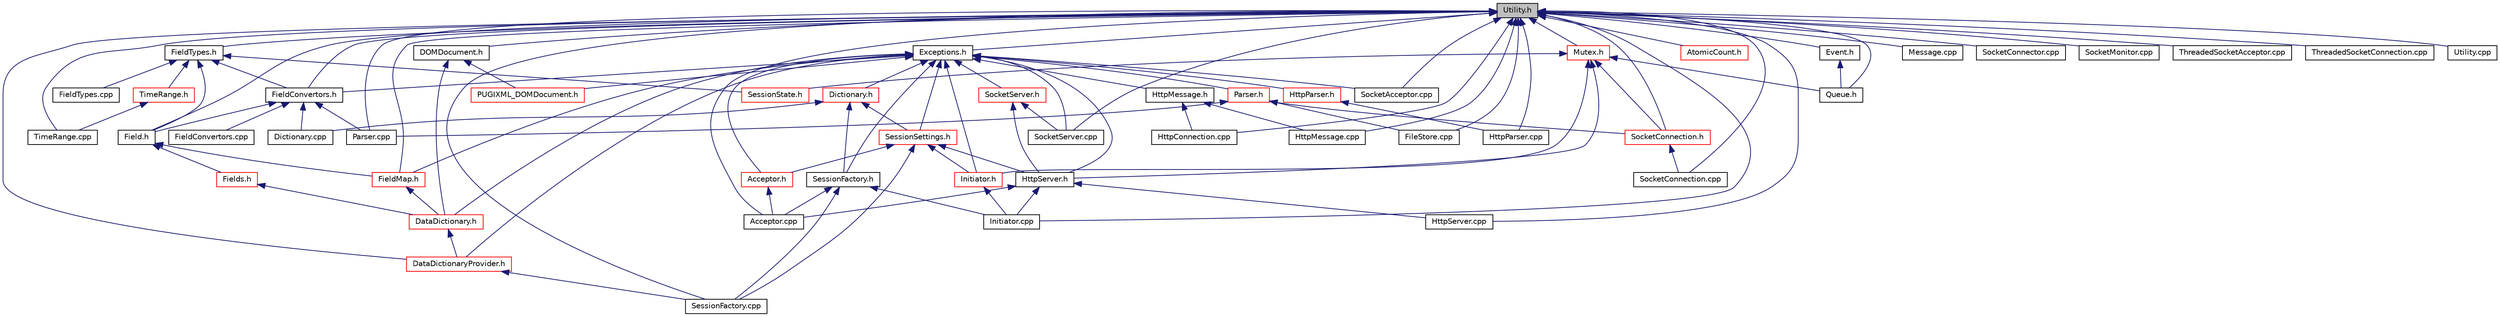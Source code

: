 digraph "Utility.h"
{
  edge [fontname="Helvetica",fontsize="10",labelfontname="Helvetica",labelfontsize="10"];
  node [fontname="Helvetica",fontsize="10",shape=record];
  Node25 [label="Utility.h",height=0.2,width=0.4,color="black", fillcolor="grey75", style="filled", fontcolor="black"];
  Node25 -> Node26 [dir="back",color="midnightblue",fontsize="10",style="solid",fontname="Helvetica"];
  Node26 [label="FieldTypes.h",height=0.2,width=0.4,color="black", fillcolor="white", style="filled",URL="$_field_types_8h.html"];
  Node26 -> Node27 [dir="back",color="midnightblue",fontsize="10",style="solid",fontname="Helvetica"];
  Node27 [label="FieldConvertors.h",height=0.2,width=0.4,color="black", fillcolor="white", style="filled",URL="$_field_convertors_8h.html"];
  Node27 -> Node28 [dir="back",color="midnightblue",fontsize="10",style="solid",fontname="Helvetica"];
  Node28 [label="Field.h",height=0.2,width=0.4,color="black", fillcolor="white", style="filled",URL="$_field_8h.html"];
  Node28 -> Node29 [dir="back",color="midnightblue",fontsize="10",style="solid",fontname="Helvetica"];
  Node29 [label="FieldMap.h",height=0.2,width=0.4,color="red", fillcolor="white", style="filled",URL="$_field_map_8h.html"];
  Node29 -> Node67 [dir="back",color="midnightblue",fontsize="10",style="solid",fontname="Helvetica"];
  Node67 [label="DataDictionary.h",height=0.2,width=0.4,color="red", fillcolor="white", style="filled",URL="$_data_dictionary_8h.html"];
  Node67 -> Node68 [dir="back",color="midnightblue",fontsize="10",style="solid",fontname="Helvetica"];
  Node68 [label="DataDictionaryProvider.h",height=0.2,width=0.4,color="red", fillcolor="white", style="filled",URL="$_data_dictionary_provider_8h.html"];
  Node68 -> Node50 [dir="back",color="midnightblue",fontsize="10",style="solid",fontname="Helvetica"];
  Node50 [label="SessionFactory.cpp",height=0.2,width=0.4,color="black", fillcolor="white", style="filled",URL="$_session_factory_8cpp.html"];
  Node28 -> Node71 [dir="back",color="midnightblue",fontsize="10",style="solid",fontname="Helvetica"];
  Node71 [label="Fields.h",height=0.2,width=0.4,color="red", fillcolor="white", style="filled",URL="$_fields_8h.html"];
  Node71 -> Node67 [dir="back",color="midnightblue",fontsize="10",style="solid",fontname="Helvetica"];
  Node27 -> Node79 [dir="back",color="midnightblue",fontsize="10",style="solid",fontname="Helvetica"];
  Node79 [label="Dictionary.cpp",height=0.2,width=0.4,color="black", fillcolor="white", style="filled",URL="$_dictionary_8cpp.html"];
  Node27 -> Node80 [dir="back",color="midnightblue",fontsize="10",style="solid",fontname="Helvetica"];
  Node80 [label="FieldConvertors.cpp",height=0.2,width=0.4,color="black", fillcolor="white", style="filled",URL="$_field_convertors_8cpp.html"];
  Node27 -> Node81 [dir="back",color="midnightblue",fontsize="10",style="solid",fontname="Helvetica"];
  Node81 [label="Parser.cpp",height=0.2,width=0.4,color="black", fillcolor="white", style="filled",URL="$_parser_8cpp.html"];
  Node26 -> Node28 [dir="back",color="midnightblue",fontsize="10",style="solid",fontname="Helvetica"];
  Node26 -> Node52 [dir="back",color="midnightblue",fontsize="10",style="solid",fontname="Helvetica"];
  Node52 [label="SessionState.h",height=0.2,width=0.4,color="red", fillcolor="white", style="filled",URL="$_session_state_8h.html"];
  Node26 -> Node82 [dir="back",color="midnightblue",fontsize="10",style="solid",fontname="Helvetica"];
  Node82 [label="TimeRange.h",height=0.2,width=0.4,color="red", fillcolor="white", style="filled",URL="$_time_range_8h.html"];
  Node82 -> Node83 [dir="back",color="midnightblue",fontsize="10",style="solid",fontname="Helvetica"];
  Node83 [label="TimeRange.cpp",height=0.2,width=0.4,color="black", fillcolor="white", style="filled",URL="$_time_range_8cpp.html"];
  Node26 -> Node84 [dir="back",color="midnightblue",fontsize="10",style="solid",fontname="Helvetica"];
  Node84 [label="FieldTypes.cpp",height=0.2,width=0.4,color="black", fillcolor="white", style="filled",URL="$_field_types_8cpp.html"];
  Node25 -> Node85 [dir="back",color="midnightblue",fontsize="10",style="solid",fontname="Helvetica"];
  Node85 [label="Exceptions.h",height=0.2,width=0.4,color="black", fillcolor="white", style="filled",URL="$_exceptions_8h.html"];
  Node85 -> Node27 [dir="back",color="midnightblue",fontsize="10",style="solid",fontname="Helvetica"];
  Node85 -> Node29 [dir="back",color="midnightblue",fontsize="10",style="solid",fontname="Helvetica"];
  Node85 -> Node67 [dir="back",color="midnightblue",fontsize="10",style="solid",fontname="Helvetica"];
  Node85 -> Node86 [dir="back",color="midnightblue",fontsize="10",style="solid",fontname="Helvetica"];
  Node86 [label="Dictionary.h",height=0.2,width=0.4,color="red", fillcolor="white", style="filled",URL="$_dictionary_8h.html"];
  Node86 -> Node73 [dir="back",color="midnightblue",fontsize="10",style="solid",fontname="Helvetica"];
  Node73 [label="SessionSettings.h",height=0.2,width=0.4,color="red", fillcolor="white", style="filled",URL="$_session_settings_8h.html"];
  Node73 -> Node32 [dir="back",color="midnightblue",fontsize="10",style="solid",fontname="Helvetica"];
  Node32 [label="Acceptor.h",height=0.2,width=0.4,color="red", fillcolor="white", style="filled",URL="$_acceptor_8h.html"];
  Node32 -> Node33 [dir="back",color="midnightblue",fontsize="10",style="solid",fontname="Helvetica"];
  Node33 [label="Acceptor.cpp",height=0.2,width=0.4,color="black", fillcolor="white", style="filled",URL="$_acceptor_8cpp.html"];
  Node73 -> Node74 [dir="back",color="midnightblue",fontsize="10",style="solid",fontname="Helvetica"];
  Node74 [label="HttpServer.h",height=0.2,width=0.4,color="black", fillcolor="white", style="filled",URL="$_http_server_8h.html"];
  Node74 -> Node33 [dir="back",color="midnightblue",fontsize="10",style="solid",fontname="Helvetica"];
  Node74 -> Node75 [dir="back",color="midnightblue",fontsize="10",style="solid",fontname="Helvetica"];
  Node75 [label="HttpServer.cpp",height=0.2,width=0.4,color="black", fillcolor="white", style="filled",URL="$_http_server_8cpp.html"];
  Node74 -> Node43 [dir="back",color="midnightblue",fontsize="10",style="solid",fontname="Helvetica"];
  Node43 [label="Initiator.cpp",height=0.2,width=0.4,color="black", fillcolor="white", style="filled",URL="$_initiator_8cpp.html"];
  Node73 -> Node42 [dir="back",color="midnightblue",fontsize="10",style="solid",fontname="Helvetica"];
  Node42 [label="Initiator.h",height=0.2,width=0.4,color="red", fillcolor="white", style="filled",URL="$_initiator_8h.html"];
  Node42 -> Node43 [dir="back",color="midnightblue",fontsize="10",style="solid",fontname="Helvetica"];
  Node73 -> Node50 [dir="back",color="midnightblue",fontsize="10",style="solid",fontname="Helvetica"];
  Node86 -> Node59 [dir="back",color="midnightblue",fontsize="10",style="solid",fontname="Helvetica"];
  Node59 [label="SessionFactory.h",height=0.2,width=0.4,color="black", fillcolor="white", style="filled",URL="$_session_factory_8h.html"];
  Node59 -> Node33 [dir="back",color="midnightblue",fontsize="10",style="solid",fontname="Helvetica"];
  Node59 -> Node43 [dir="back",color="midnightblue",fontsize="10",style="solid",fontname="Helvetica"];
  Node59 -> Node50 [dir="back",color="midnightblue",fontsize="10",style="solid",fontname="Helvetica"];
  Node86 -> Node79 [dir="back",color="midnightblue",fontsize="10",style="solid",fontname="Helvetica"];
  Node85 -> Node73 [dir="back",color="midnightblue",fontsize="10",style="solid",fontname="Helvetica"];
  Node85 -> Node32 [dir="back",color="midnightblue",fontsize="10",style="solid",fontname="Helvetica"];
  Node85 -> Node68 [dir="back",color="midnightblue",fontsize="10",style="solid",fontname="Helvetica"];
  Node85 -> Node59 [dir="back",color="midnightblue",fontsize="10",style="solid",fontname="Helvetica"];
  Node85 -> Node89 [dir="back",color="midnightblue",fontsize="10",style="solid",fontname="Helvetica"];
  Node89 [label="SocketServer.h",height=0.2,width=0.4,color="red", fillcolor="white", style="filled",URL="$_socket_server_8h.html"];
  Node89 -> Node74 [dir="back",color="midnightblue",fontsize="10",style="solid",fontname="Helvetica"];
  Node89 -> Node90 [dir="back",color="midnightblue",fontsize="10",style="solid",fontname="Helvetica"];
  Node90 [label="SocketServer.cpp",height=0.2,width=0.4,color="black", fillcolor="white", style="filled",URL="$_socket_server_8cpp.html"];
  Node85 -> Node74 [dir="back",color="midnightblue",fontsize="10",style="solid",fontname="Helvetica"];
  Node85 -> Node91 [dir="back",color="midnightblue",fontsize="10",style="solid",fontname="Helvetica"];
  Node91 [label="PUGIXML_DOMDocument.h",height=0.2,width=0.4,color="red", fillcolor="white", style="filled",URL="$_p_u_g_i_x_m_l___d_o_m_document_8h.html"];
  Node85 -> Node93 [dir="back",color="midnightblue",fontsize="10",style="solid",fontname="Helvetica"];
  Node93 [label="Parser.h",height=0.2,width=0.4,color="red", fillcolor="white", style="filled",URL="$_parser_8h.html"];
  Node93 -> Node54 [dir="back",color="midnightblue",fontsize="10",style="solid",fontname="Helvetica"];
  Node54 [label="FileStore.cpp",height=0.2,width=0.4,color="black", fillcolor="white", style="filled",URL="$_file_store_8cpp.html"];
  Node93 -> Node81 [dir="back",color="midnightblue",fontsize="10",style="solid",fontname="Helvetica"];
  Node93 -> Node77 [dir="back",color="midnightblue",fontsize="10",style="solid",fontname="Helvetica"];
  Node77 [label="SocketConnection.h",height=0.2,width=0.4,color="red", fillcolor="white", style="filled",URL="$_socket_connection_8h.html"];
  Node77 -> Node36 [dir="back",color="midnightblue",fontsize="10",style="solid",fontname="Helvetica"];
  Node36 [label="SocketConnection.cpp",height=0.2,width=0.4,color="black", fillcolor="white", style="filled",URL="$_socket_connection_8cpp.html"];
  Node85 -> Node94 [dir="back",color="midnightblue",fontsize="10",style="solid",fontname="Helvetica"];
  Node94 [label="HttpParser.h",height=0.2,width=0.4,color="red", fillcolor="white", style="filled",URL="$_http_parser_8h.html"];
  Node94 -> Node96 [dir="back",color="midnightblue",fontsize="10",style="solid",fontname="Helvetica"];
  Node96 [label="HttpParser.cpp",height=0.2,width=0.4,color="black", fillcolor="white", style="filled",URL="$_http_parser_8cpp.html"];
  Node85 -> Node97 [dir="back",color="midnightblue",fontsize="10",style="solid",fontname="Helvetica"];
  Node97 [label="HttpMessage.h",height=0.2,width=0.4,color="black", fillcolor="white", style="filled",URL="$_http_message_8h.html"];
  Node97 -> Node41 [dir="back",color="midnightblue",fontsize="10",style="solid",fontname="Helvetica"];
  Node41 [label="HttpConnection.cpp",height=0.2,width=0.4,color="black", fillcolor="white", style="filled",URL="$_http_connection_8cpp.html"];
  Node97 -> Node98 [dir="back",color="midnightblue",fontsize="10",style="solid",fontname="Helvetica"];
  Node98 [label="HttpMessage.cpp",height=0.2,width=0.4,color="black", fillcolor="white", style="filled",URL="$_http_message_8cpp.html"];
  Node85 -> Node42 [dir="back",color="midnightblue",fontsize="10",style="solid",fontname="Helvetica"];
  Node85 -> Node35 [dir="back",color="midnightblue",fontsize="10",style="solid",fontname="Helvetica"];
  Node35 [label="SocketAcceptor.cpp",height=0.2,width=0.4,color="black", fillcolor="white", style="filled",URL="$_socket_acceptor_8cpp.html"];
  Node85 -> Node90 [dir="back",color="midnightblue",fontsize="10",style="solid",fontname="Helvetica"];
  Node25 -> Node27 [dir="back",color="midnightblue",fontsize="10",style="solid",fontname="Helvetica"];
  Node25 -> Node28 [dir="back",color="midnightblue",fontsize="10",style="solid",fontname="Helvetica"];
  Node25 -> Node99 [dir="back",color="midnightblue",fontsize="10",style="solid",fontname="Helvetica"];
  Node99 [label="AtomicCount.h",height=0.2,width=0.4,color="red", fillcolor="white", style="filled",URL="$_atomic_count_8h.html"];
  Node25 -> Node29 [dir="back",color="midnightblue",fontsize="10",style="solid",fontname="Helvetica"];
  Node25 -> Node103 [dir="back",color="midnightblue",fontsize="10",style="solid",fontname="Helvetica"];
  Node103 [label="DOMDocument.h",height=0.2,width=0.4,color="black", fillcolor="white", style="filled",URL="$_d_o_m_document_8h.html"];
  Node103 -> Node67 [dir="back",color="midnightblue",fontsize="10",style="solid",fontname="Helvetica"];
  Node103 -> Node91 [dir="back",color="midnightblue",fontsize="10",style="solid",fontname="Helvetica"];
  Node25 -> Node104 [dir="back",color="midnightblue",fontsize="10",style="solid",fontname="Helvetica"];
  Node104 [label="Mutex.h",height=0.2,width=0.4,color="red", fillcolor="white", style="filled",URL="$_mutex_8h.html"];
  Node104 -> Node52 [dir="back",color="midnightblue",fontsize="10",style="solid",fontname="Helvetica"];
  Node104 -> Node74 [dir="back",color="midnightblue",fontsize="10",style="solid",fontname="Helvetica"];
  Node104 -> Node42 [dir="back",color="midnightblue",fontsize="10",style="solid",fontname="Helvetica"];
  Node104 -> Node105 [dir="back",color="midnightblue",fontsize="10",style="solid",fontname="Helvetica"];
  Node105 [label="Queue.h",height=0.2,width=0.4,color="black", fillcolor="white", style="filled",URL="$_queue_8h.html"];
  Node104 -> Node77 [dir="back",color="midnightblue",fontsize="10",style="solid",fontname="Helvetica"];
  Node25 -> Node33 [dir="back",color="midnightblue",fontsize="10",style="solid",fontname="Helvetica"];
  Node25 -> Node68 [dir="back",color="midnightblue",fontsize="10",style="solid",fontname="Helvetica"];
  Node25 -> Node106 [dir="back",color="midnightblue",fontsize="10",style="solid",fontname="Helvetica"];
  Node106 [label="Event.h",height=0.2,width=0.4,color="black", fillcolor="white", style="filled",URL="$_event_8h.html"];
  Node106 -> Node105 [dir="back",color="midnightblue",fontsize="10",style="solid",fontname="Helvetica"];
  Node25 -> Node54 [dir="back",color="midnightblue",fontsize="10",style="solid",fontname="Helvetica"];
  Node25 -> Node41 [dir="back",color="midnightblue",fontsize="10",style="solid",fontname="Helvetica"];
  Node25 -> Node98 [dir="back",color="midnightblue",fontsize="10",style="solid",fontname="Helvetica"];
  Node25 -> Node96 [dir="back",color="midnightblue",fontsize="10",style="solid",fontname="Helvetica"];
  Node25 -> Node75 [dir="back",color="midnightblue",fontsize="10",style="solid",fontname="Helvetica"];
  Node25 -> Node43 [dir="back",color="midnightblue",fontsize="10",style="solid",fontname="Helvetica"];
  Node25 -> Node64 [dir="back",color="midnightblue",fontsize="10",style="solid",fontname="Helvetica"];
  Node64 [label="Message.cpp",height=0.2,width=0.4,color="black", fillcolor="white", style="filled",URL="$_message_8cpp.html"];
  Node25 -> Node81 [dir="back",color="midnightblue",fontsize="10",style="solid",fontname="Helvetica"];
  Node25 -> Node105 [dir="back",color="midnightblue",fontsize="10",style="solid",fontname="Helvetica"];
  Node25 -> Node50 [dir="back",color="midnightblue",fontsize="10",style="solid",fontname="Helvetica"];
  Node25 -> Node77 [dir="back",color="midnightblue",fontsize="10",style="solid",fontname="Helvetica"];
  Node25 -> Node35 [dir="back",color="midnightblue",fontsize="10",style="solid",fontname="Helvetica"];
  Node25 -> Node36 [dir="back",color="midnightblue",fontsize="10",style="solid",fontname="Helvetica"];
  Node25 -> Node107 [dir="back",color="midnightblue",fontsize="10",style="solid",fontname="Helvetica"];
  Node107 [label="SocketConnector.cpp",height=0.2,width=0.4,color="black", fillcolor="white", style="filled",URL="$_socket_connector_8cpp.html"];
  Node25 -> Node108 [dir="back",color="midnightblue",fontsize="10",style="solid",fontname="Helvetica"];
  Node108 [label="SocketMonitor.cpp",height=0.2,width=0.4,color="black", fillcolor="white", style="filled",URL="$_socket_monitor_8cpp.html"];
  Node25 -> Node90 [dir="back",color="midnightblue",fontsize="10",style="solid",fontname="Helvetica"];
  Node25 -> Node38 [dir="back",color="midnightblue",fontsize="10",style="solid",fontname="Helvetica"];
  Node38 [label="ThreadedSocketAcceptor.cpp",height=0.2,width=0.4,color="black", fillcolor="white", style="filled",URL="$_threaded_socket_acceptor_8cpp.html"];
  Node25 -> Node39 [dir="back",color="midnightblue",fontsize="10",style="solid",fontname="Helvetica"];
  Node39 [label="ThreadedSocketConnection.cpp",height=0.2,width=0.4,color="black", fillcolor="white", style="filled",URL="$_threaded_socket_connection_8cpp.html"];
  Node25 -> Node83 [dir="back",color="midnightblue",fontsize="10",style="solid",fontname="Helvetica"];
  Node25 -> Node109 [dir="back",color="midnightblue",fontsize="10",style="solid",fontname="Helvetica"];
  Node109 [label="Utility.cpp",height=0.2,width=0.4,color="black", fillcolor="white", style="filled",URL="$_utility_8cpp.html"];
}
